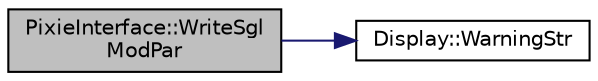 digraph "PixieInterface::WriteSglModPar"
{
  edge [fontname="Helvetica",fontsize="10",labelfontname="Helvetica",labelfontsize="10"];
  node [fontname="Helvetica",fontsize="10",shape=record];
  rankdir="LR";
  Node1 [label="PixieInterface::WriteSgl\lModPar",height=0.2,width=0.4,color="black", fillcolor="grey75", style="filled", fontcolor="black"];
  Node1 -> Node2 [color="midnightblue",fontsize="10",style="solid",fontname="Helvetica"];
  Node2 [label="Display::WarningStr",height=0.2,width=0.4,color="black", fillcolor="white", style="filled",URL="$da/d6a/namespace_display.html#a0ca7c8835e858cf0b1e0cce72a41ab9c"];
}
